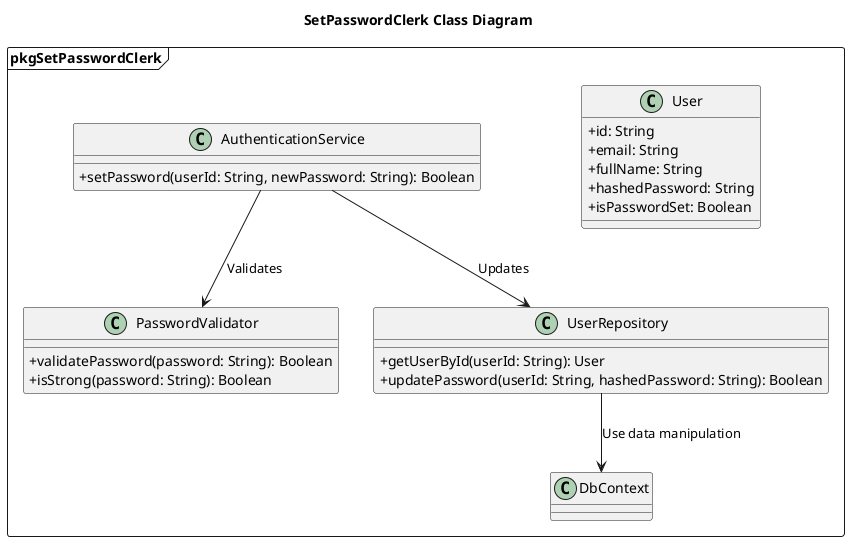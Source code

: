 @startuml SetPasswordClerk
skinparam classAttributeIconSize 0
Title SetPasswordClerk Class Diagram

package pkgSetPasswordClerk <<Frame>> {
    class User {
        + id: String
        + email: String
        + fullName: String
        + hashedPassword: String
        + isPasswordSet: Boolean
    }

    ' Authentication Service
    class AuthenticationService {
        + setPassword(userId: String, newPassword: String): Boolean
    }

    ' Password Validator class
    class PasswordValidator {
        + validatePassword(password: String): Boolean
        + isStrong(password: String): Boolean
    }

    ' User Repository class
    class UserRepository {
        + getUserById(userId: String): User
        + updatePassword(userId: String, hashedPassword: String): Boolean
    }
    class DbContext{
        

    }

    ' Relationships
    AuthenticationService --> UserRepository : Updates
    AuthenticationService --> PasswordValidator : Validates
    UserRepository -->  DbContext : Use data manipulation
}
@enduml
